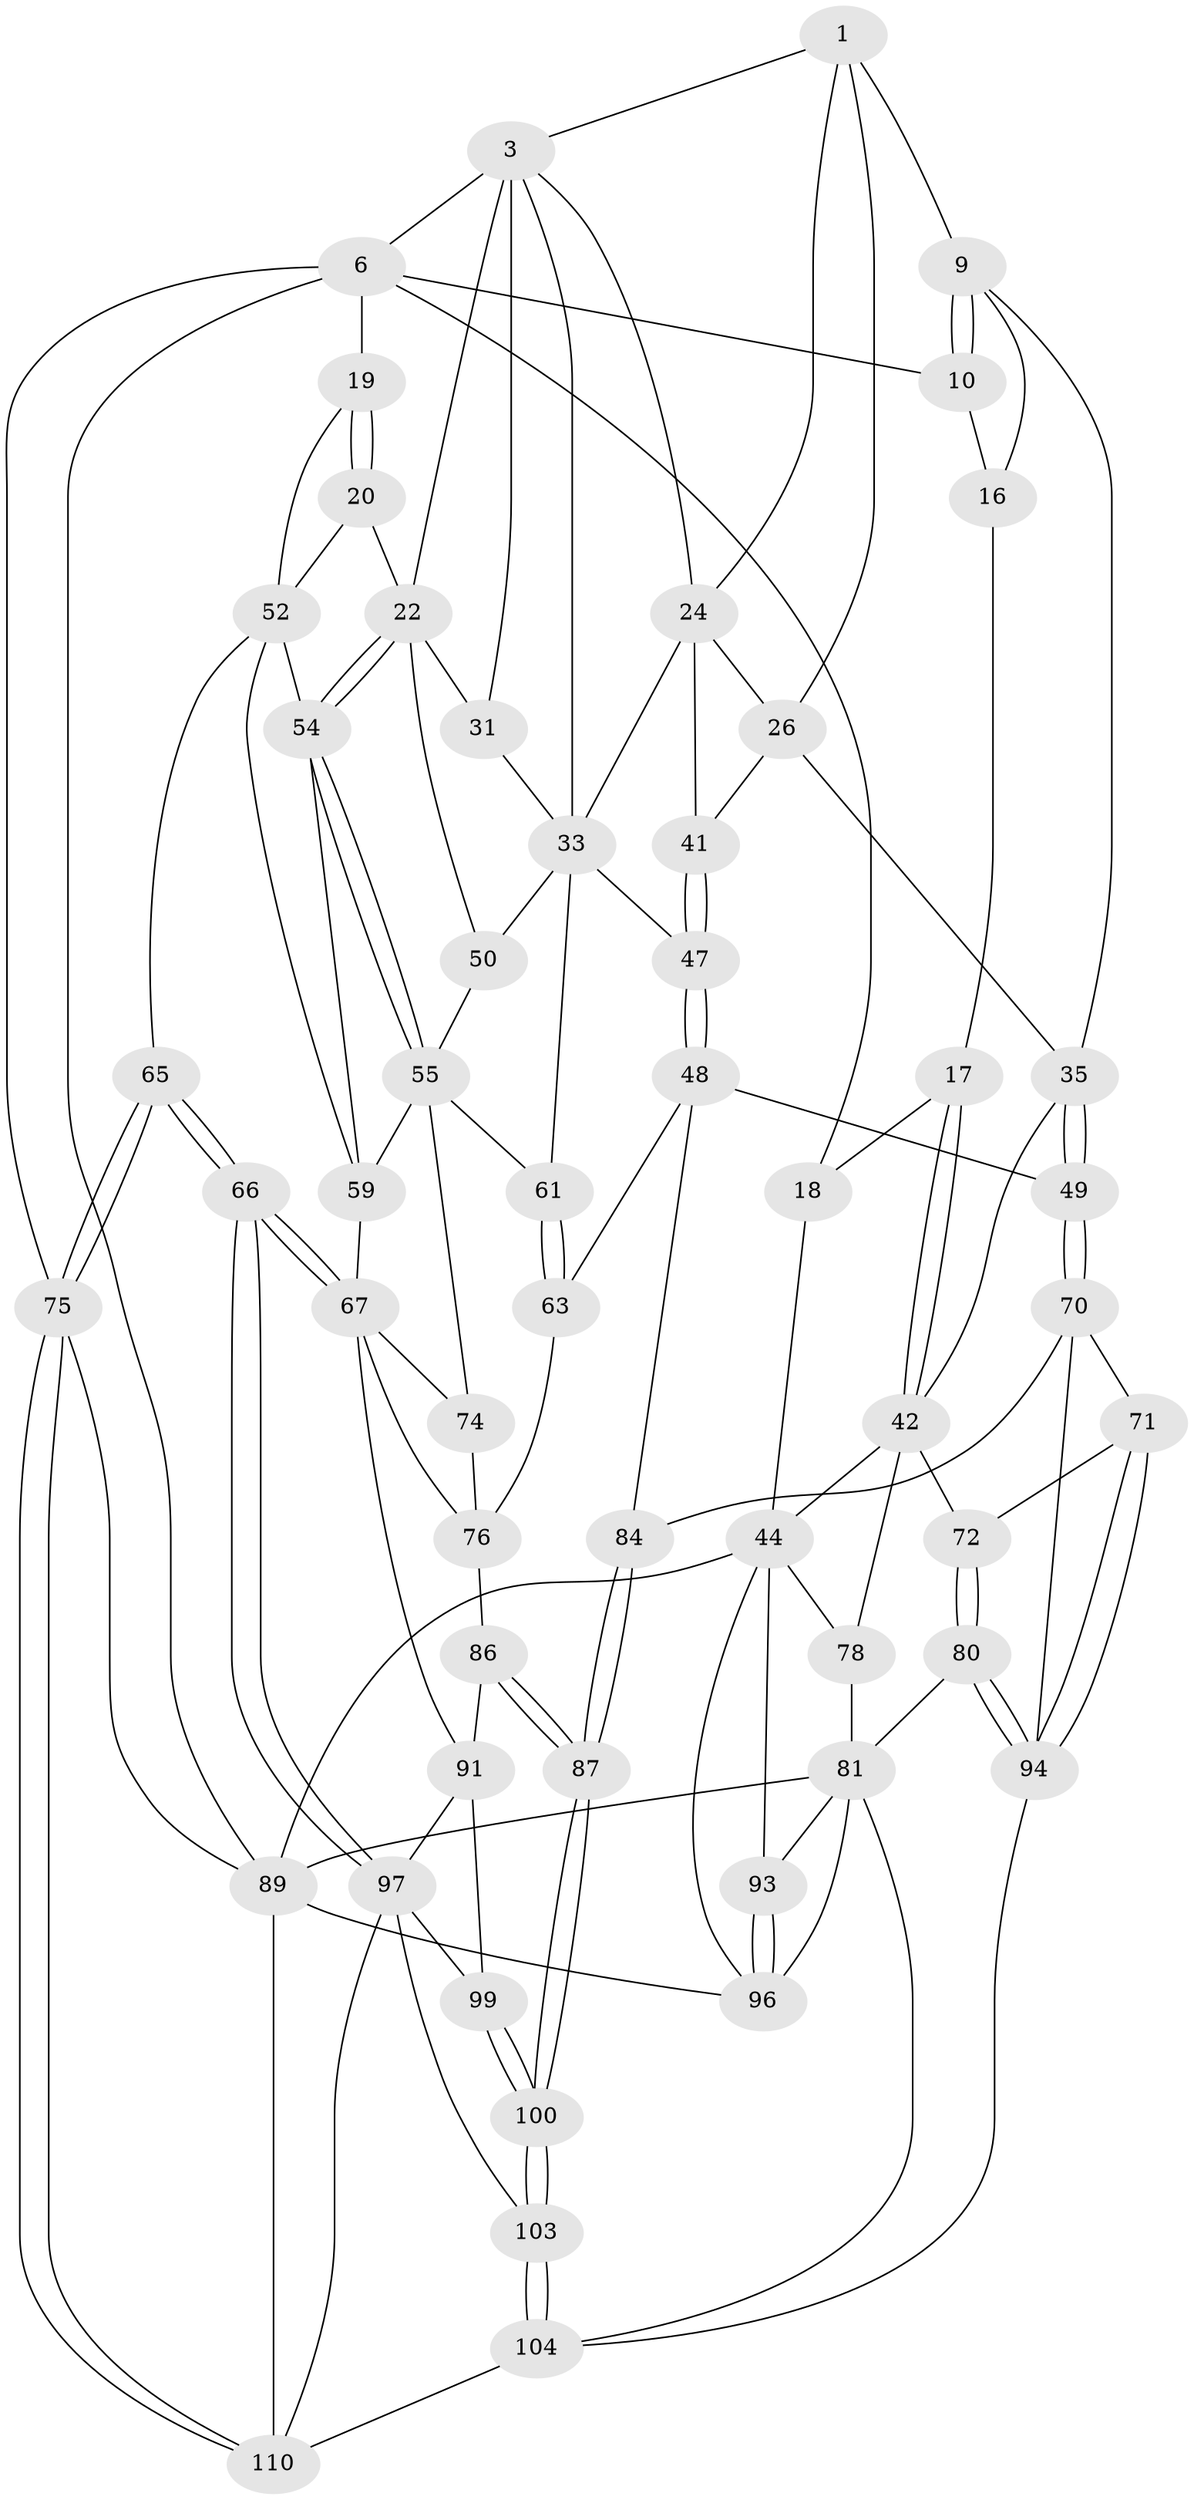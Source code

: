// original degree distribution, {3: 0.018018018018018018, 4: 0.2702702702702703, 5: 0.46846846846846846, 6: 0.24324324324324326}
// Generated by graph-tools (version 1.1) at 2025/16/03/09/25 04:16:57]
// undirected, 55 vertices, 131 edges
graph export_dot {
graph [start="1"]
  node [color=gray90,style=filled];
  1 [pos="+0.5518122009149093+0.039258897216431256",super="+8+2"];
  3 [pos="+0.6387282923116476+0.11028009629494569",super="+29+4"];
  6 [pos="+0.859082340310447+0",super="+7+11"];
  9 [pos="+0.3667625710249676+0",super="+15"];
  10 [pos="+0.33078277865997535+0",super="+14"];
  16 [pos="+0.1544056717926952+0"];
  17 [pos="+0.11625949520032788+0.18883845951365485"];
  18 [pos="+0.0795551138388765+0.18162948131160628",super="+38"];
  19 [pos="+1+0"];
  20 [pos="+0.9183785660447376+0.19810565867635804",super="+21"];
  22 [pos="+0.8108753177419884+0.25006280765026534",super="+23"];
  24 [pos="+0.4990303031438516+0.13865238070381466",super="+25"];
  26 [pos="+0.422116663553307+0.14241065277761786",super="+34"];
  31 [pos="+0.6645672584934131+0.1876684622038814",super="+32"];
  33 [pos="+0.5895972545949906+0.2551333815232468",super="+39"];
  35 [pos="+0.3162669137798067+0.2603079893463594",super="+36"];
  41 [pos="+0.46911229553918227+0.27495861191707205"];
  42 [pos="+0.2187979816471028+0.2677954247827949",super="+43"];
  44 [pos="+0+0.35398080384083114",super="+45+79"];
  47 [pos="+0.5188572300085047+0.3972837949789982"];
  48 [pos="+0.5142272960837619+0.40707917130992366",super="+62"];
  49 [pos="+0.4448942718015207+0.41378344872810496"];
  50 [pos="+0.7651440057171697+0.2725680626591945"];
  52 [pos="+0.9365020780789192+0.3723189298343343",super="+53+64"];
  54 [pos="+0.8206464922729961+0.29766823559503486",super="+58"];
  55 [pos="+0.8146092343924912+0.4149413076790138",super="+56"];
  59 [pos="+0.8194386606840512+0.41647753205123395",super="+69"];
  61 [pos="+0.7054355750280042+0.3155453016221898"];
  63 [pos="+0.6484400750194282+0.4647081820806513"];
  65 [pos="+1+0.6446430810286755"];
  66 [pos="+1+0.644361170919032"];
  67 [pos="+0.9173338532281027+0.5239985088153669",super="+68+83"];
  70 [pos="+0.39966685402851004+0.45783535174609435",super="+85"];
  71 [pos="+0.34770497813640805+0.48122391907024"];
  72 [pos="+0.16234968572436032+0.40454459948621185"];
  74 [pos="+0.7341370896829719+0.4523936208805244"];
  75 [pos="+1+1"];
  76 [pos="+0.7112982614349553+0.4731064891675199",super="+77"];
  78 [pos="+0.13674684111930016+0.4274036897540508"];
  80 [pos="+0.25089412385981985+0.6469203759661905"];
  81 [pos="+0.17375623361905604+0.6568500281497582",super="+82+101"];
  84 [pos="+0.5455791458460072+0.6430622545890357"];
  86 [pos="+0.6718530853272423+0.5292378070079359"];
  87 [pos="+0.596398352816205+0.6753608491454255"];
  89 [pos="+0+0.730822648904338",super="+108+90"];
  91 [pos="+0.7918926898385488+0.5646592606490777",super="+92"];
  93 [pos="+0.031938015442641604+0.644639412496183"];
  94 [pos="+0.2813690900673612+0.6542358601900036",super="+95"];
  96 [pos="+0.012738541644428749+0.6525501375202714",super="+102"];
  97 [pos="+0.9576890565779982+0.7067361295458763",super="+98+107"];
  99 [pos="+0.7089779964910643+0.738761121760375"];
  100 [pos="+0.6508416326993886+0.7689715331240843"];
  103 [pos="+0.6352305213876245+0.8349303116489544"];
  104 [pos="+0.624289995543628+0.8486012299055498",super="+105"];
  110 [pos="+1+1",super="+111"];
  1 -- 26;
  1 -- 9;
  1 -- 24;
  1 -- 3;
  3 -- 24;
  3 -- 33;
  3 -- 31;
  3 -- 6;
  3 -- 22 [weight=2];
  6 -- 10 [weight=2];
  6 -- 18 [weight=2];
  6 -- 19;
  6 -- 89;
  6 -- 75;
  9 -- 10;
  9 -- 10;
  9 -- 16;
  9 -- 35;
  10 -- 16;
  16 -- 17;
  17 -- 18;
  17 -- 42;
  17 -- 42;
  18 -- 44;
  19 -- 20;
  19 -- 20;
  19 -- 52;
  20 -- 52 [weight=2];
  20 -- 22;
  22 -- 54;
  22 -- 54;
  22 -- 50;
  22 -- 31 [weight=2];
  24 -- 41;
  24 -- 26;
  24 -- 33;
  26 -- 41;
  26 -- 35;
  31 -- 33;
  33 -- 50;
  33 -- 61;
  33 -- 47;
  35 -- 49;
  35 -- 49;
  35 -- 42;
  41 -- 47;
  41 -- 47;
  42 -- 72;
  42 -- 44;
  42 -- 78;
  44 -- 96;
  44 -- 89;
  44 -- 93;
  44 -- 78;
  47 -- 48;
  47 -- 48;
  48 -- 49;
  48 -- 84;
  48 -- 63;
  49 -- 70;
  49 -- 70;
  50 -- 55;
  52 -- 54;
  52 -- 65;
  52 -- 59;
  54 -- 55;
  54 -- 55;
  54 -- 59;
  55 -- 59;
  55 -- 61;
  55 -- 74;
  59 -- 67;
  61 -- 63;
  61 -- 63;
  63 -- 76;
  65 -- 66;
  65 -- 66;
  65 -- 75;
  65 -- 75;
  66 -- 67;
  66 -- 67;
  66 -- 97;
  66 -- 97;
  67 -- 74;
  67 -- 91;
  67 -- 76;
  70 -- 71;
  70 -- 84;
  70 -- 94;
  71 -- 72;
  71 -- 94;
  71 -- 94;
  72 -- 80;
  72 -- 80;
  74 -- 76;
  75 -- 110;
  75 -- 110;
  75 -- 89;
  76 -- 86;
  78 -- 81;
  80 -- 81;
  80 -- 94;
  80 -- 94;
  81 -- 93;
  81 -- 104;
  81 -- 89;
  81 -- 96;
  84 -- 87;
  84 -- 87;
  86 -- 87;
  86 -- 87;
  86 -- 91;
  87 -- 100;
  87 -- 100;
  89 -- 110;
  89 -- 96;
  91 -- 97;
  91 -- 99;
  93 -- 96;
  93 -- 96;
  94 -- 104;
  97 -- 99;
  97 -- 110;
  97 -- 103;
  99 -- 100;
  99 -- 100;
  100 -- 103;
  100 -- 103;
  103 -- 104;
  103 -- 104;
  104 -- 110;
}
